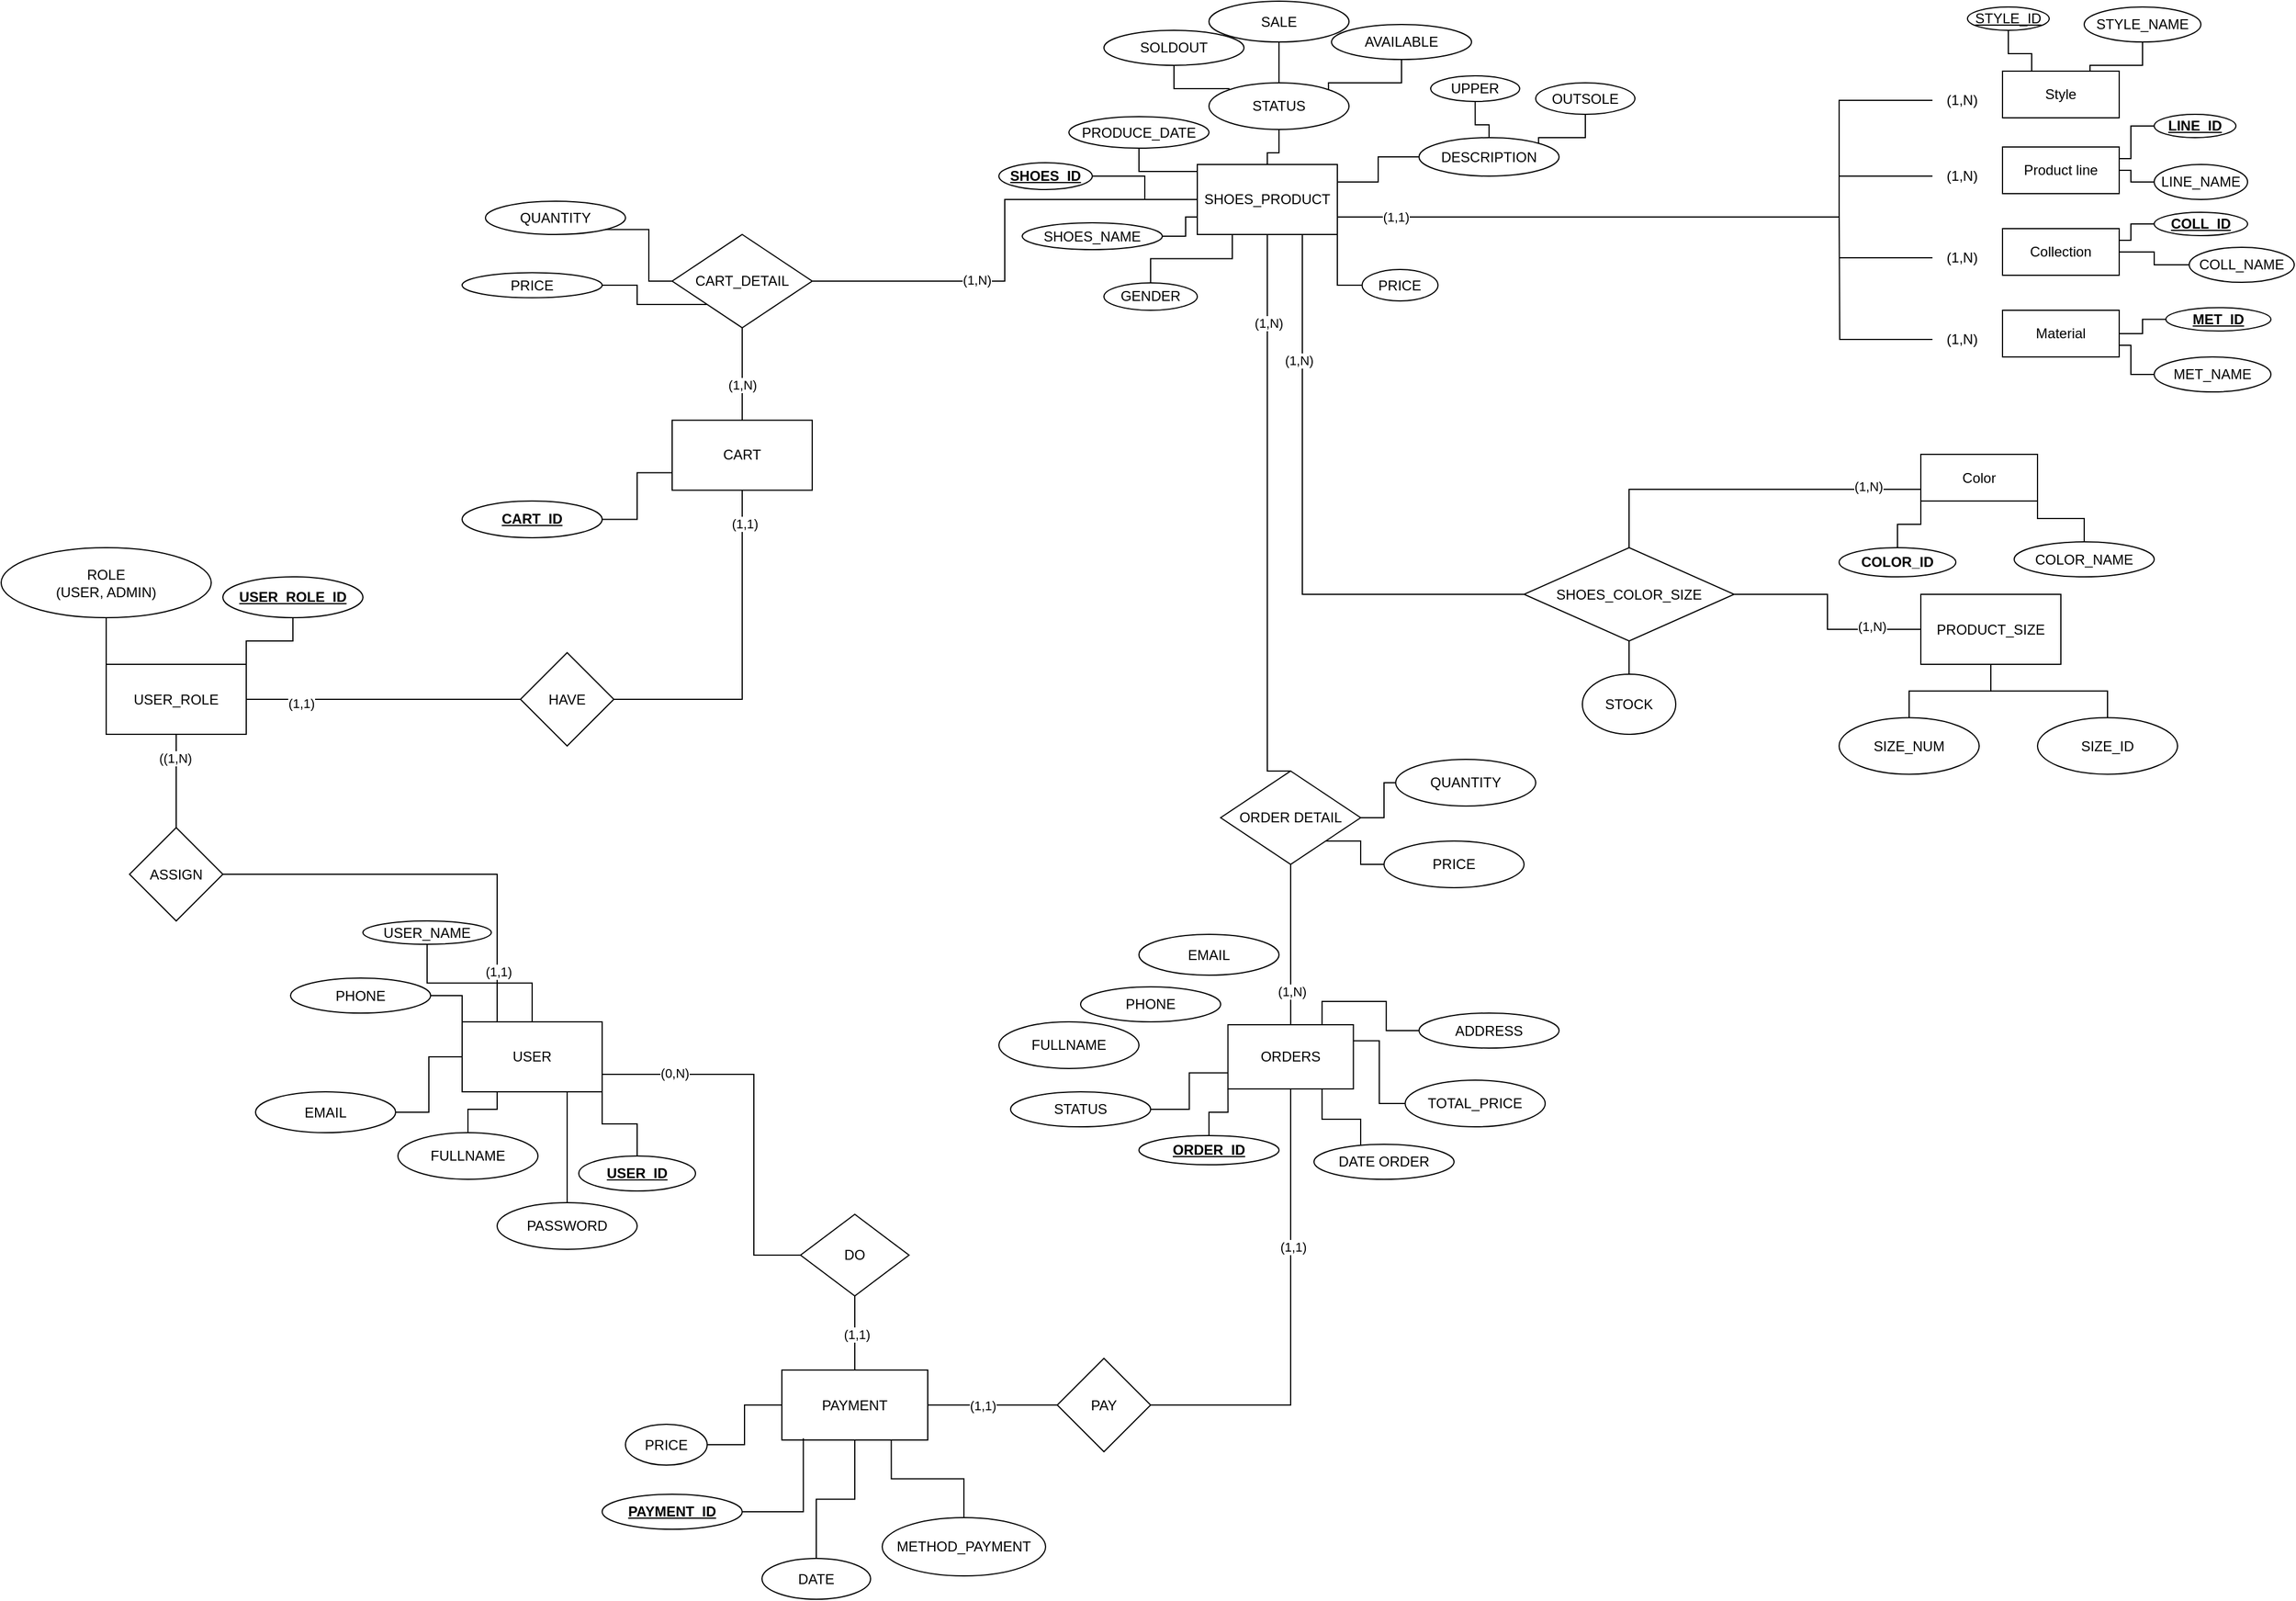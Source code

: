 <mxfile version="26.1.0">
  <diagram name="Page-1" id="mUoJXxd-xSzTkMzhNS6a">
    <mxGraphModel dx="4350" dy="5238" grid="1" gridSize="10" guides="1" tooltips="1" connect="1" arrows="1" fold="1" page="1" pageScale="1" pageWidth="3300" pageHeight="4681" math="0" shadow="0">
      <root>
        <mxCell id="0" />
        <mxCell id="1" parent="0" />
        <mxCell id="7phrwJVZTYu_8XCz1Uw8-10" value="ORDERS" style="whiteSpace=wrap;html=1;align=center;" parent="1" vertex="1">
          <mxGeometry x="976.25" y="197.5" width="107.5" height="55" as="geometry" />
        </mxCell>
        <mxCell id="lOhAbmEjRzqYqcPnyclR-30" value="USER" style="rounded=0;whiteSpace=wrap;html=1;" parent="1" vertex="1">
          <mxGeometry x="320" y="195" width="120" height="60" as="geometry" />
        </mxCell>
        <mxCell id="p90waIEFNsOgoAcw3BDw-61" style="edgeStyle=orthogonalEdgeStyle;rounded=0;orthogonalLoop=1;jettySize=auto;html=1;entryX=1;entryY=1;entryDx=0;entryDy=0;endArrow=none;startFill=0;" parent="1" source="lOhAbmEjRzqYqcPnyclR-32" target="lOhAbmEjRzqYqcPnyclR-30" edge="1">
          <mxGeometry relative="1" as="geometry" />
        </mxCell>
        <mxCell id="lOhAbmEjRzqYqcPnyclR-32" value="&lt;u&gt;&lt;b&gt;USER_ID&lt;/b&gt;&lt;/u&gt;" style="ellipse;whiteSpace=wrap;html=1;" parent="1" vertex="1">
          <mxGeometry x="420" y="310" width="100" height="30" as="geometry" />
        </mxCell>
        <mxCell id="lOhAbmEjRzqYqcPnyclR-33" style="edgeStyle=orthogonalEdgeStyle;rounded=0;orthogonalLoop=1;jettySize=auto;html=1;endArrow=none;endFill=0;" parent="1" source="lOhAbmEjRzqYqcPnyclR-34" target="lOhAbmEjRzqYqcPnyclR-30" edge="1">
          <mxGeometry relative="1" as="geometry" />
        </mxCell>
        <mxCell id="lOhAbmEjRzqYqcPnyclR-34" value="USER_NAME" style="ellipse;whiteSpace=wrap;html=1;" parent="1" vertex="1">
          <mxGeometry x="235" y="108.5" width="110" height="20" as="geometry" />
        </mxCell>
        <mxCell id="lOhAbmEjRzqYqcPnyclR-41" style="edgeStyle=orthogonalEdgeStyle;rounded=0;orthogonalLoop=1;jettySize=auto;html=1;entryX=0;entryY=0;entryDx=0;entryDy=0;endArrow=none;endFill=0;" parent="1" source="lOhAbmEjRzqYqcPnyclR-42" target="lOhAbmEjRzqYqcPnyclR-30" edge="1">
          <mxGeometry relative="1" as="geometry" />
        </mxCell>
        <mxCell id="lOhAbmEjRzqYqcPnyclR-42" value="PHONE" style="ellipse;whiteSpace=wrap;html=1;" parent="1" vertex="1">
          <mxGeometry x="173" y="157.5" width="120" height="30" as="geometry" />
        </mxCell>
        <mxCell id="lOhAbmEjRzqYqcPnyclR-43" style="edgeStyle=orthogonalEdgeStyle;rounded=0;orthogonalLoop=1;jettySize=auto;html=1;entryX=0;entryY=0.5;entryDx=0;entryDy=0;endArrow=none;endFill=0;" parent="1" source="lOhAbmEjRzqYqcPnyclR-44" target="lOhAbmEjRzqYqcPnyclR-30" edge="1">
          <mxGeometry relative="1" as="geometry" />
        </mxCell>
        <mxCell id="lOhAbmEjRzqYqcPnyclR-44" value="EMAIL" style="ellipse;whiteSpace=wrap;html=1;" parent="1" vertex="1">
          <mxGeometry x="143" y="255" width="120" height="35" as="geometry" />
        </mxCell>
        <mxCell id="p90waIEFNsOgoAcw3BDw-84" style="edgeStyle=orthogonalEdgeStyle;rounded=0;orthogonalLoop=1;jettySize=auto;html=1;entryX=0;entryY=0.5;entryDx=0;entryDy=0;endArrow=none;startFill=0;" parent="1" source="lOhAbmEjRzqYqcPnyclR-47" target="p90waIEFNsOgoAcw3BDw-82" edge="1">
          <mxGeometry relative="1" as="geometry" />
        </mxCell>
        <mxCell id="p90waIEFNsOgoAcw3BDw-85" value="(1,1)" style="edgeLabel;html=1;align=center;verticalAlign=middle;resizable=0;points=[];" parent="p90waIEFNsOgoAcw3BDw-84" vertex="1" connectable="0">
          <mxGeometry x="-0.6" y="-3" relative="1" as="geometry">
            <mxPoint as="offset" />
          </mxGeometry>
        </mxCell>
        <mxCell id="lOhAbmEjRzqYqcPnyclR-47" value="USER_ROLE" style="rounded=0;whiteSpace=wrap;html=1;" parent="1" vertex="1">
          <mxGeometry x="15" y="-111.5" width="120" height="60" as="geometry" />
        </mxCell>
        <mxCell id="lOhAbmEjRzqYqcPnyclR-48" style="edgeStyle=orthogonalEdgeStyle;rounded=0;orthogonalLoop=1;jettySize=auto;html=1;entryX=1;entryY=0;entryDx=0;entryDy=0;endArrow=none;endFill=0;" parent="1" source="lOhAbmEjRzqYqcPnyclR-49" target="lOhAbmEjRzqYqcPnyclR-47" edge="1">
          <mxGeometry relative="1" as="geometry" />
        </mxCell>
        <mxCell id="lOhAbmEjRzqYqcPnyclR-49" value="USER_ROLE_ID" style="ellipse;whiteSpace=wrap;html=1;fontStyle=5" parent="1" vertex="1">
          <mxGeometry x="115" y="-186.5" width="120" height="35" as="geometry" />
        </mxCell>
        <mxCell id="lOhAbmEjRzqYqcPnyclR-50" style="edgeStyle=orthogonalEdgeStyle;rounded=0;orthogonalLoop=1;jettySize=auto;html=1;entryX=0;entryY=0;entryDx=0;entryDy=0;endArrow=none;endFill=0;" parent="1" source="lOhAbmEjRzqYqcPnyclR-51" target="lOhAbmEjRzqYqcPnyclR-47" edge="1">
          <mxGeometry relative="1" as="geometry" />
        </mxCell>
        <mxCell id="lOhAbmEjRzqYqcPnyclR-51" value="ROLE&lt;div&gt;(USER, ADMIN)&lt;/div&gt;" style="ellipse;whiteSpace=wrap;html=1;" parent="1" vertex="1">
          <mxGeometry x="-75" y="-211.5" width="180" height="60" as="geometry" />
        </mxCell>
        <mxCell id="lOhAbmEjRzqYqcPnyclR-52" style="edgeStyle=orthogonalEdgeStyle;rounded=0;orthogonalLoop=1;jettySize=auto;html=1;endArrow=none;endFill=0;" parent="1" source="lOhAbmEjRzqYqcPnyclR-56" target="lOhAbmEjRzqYqcPnyclR-47" edge="1">
          <mxGeometry relative="1" as="geometry" />
        </mxCell>
        <mxCell id="lOhAbmEjRzqYqcPnyclR-53" value="((1,N)" style="edgeLabel;html=1;align=center;verticalAlign=middle;resizable=0;points=[];" parent="lOhAbmEjRzqYqcPnyclR-52" vertex="1" connectable="0">
          <mxGeometry x="0.506" y="1" relative="1" as="geometry">
            <mxPoint as="offset" />
          </mxGeometry>
        </mxCell>
        <mxCell id="lOhAbmEjRzqYqcPnyclR-54" style="edgeStyle=orthogonalEdgeStyle;rounded=0;orthogonalLoop=1;jettySize=auto;html=1;entryX=0.25;entryY=0;entryDx=0;entryDy=0;endArrow=none;endFill=0;" parent="1" source="lOhAbmEjRzqYqcPnyclR-56" target="lOhAbmEjRzqYqcPnyclR-30" edge="1">
          <mxGeometry relative="1" as="geometry">
            <Array as="points">
              <mxPoint x="350" y="69" />
            </Array>
          </mxGeometry>
        </mxCell>
        <mxCell id="lOhAbmEjRzqYqcPnyclR-55" value="(1,1)" style="edgeLabel;html=1;align=center;verticalAlign=middle;resizable=0;points=[];" parent="lOhAbmEjRzqYqcPnyclR-54" vertex="1" connectable="0">
          <mxGeometry x="0.76" y="1" relative="1" as="geometry">
            <mxPoint as="offset" />
          </mxGeometry>
        </mxCell>
        <mxCell id="lOhAbmEjRzqYqcPnyclR-56" value="ASSIGN" style="rhombus;whiteSpace=wrap;html=1;" parent="1" vertex="1">
          <mxGeometry x="35" y="28.5" width="80" height="80" as="geometry" />
        </mxCell>
        <mxCell id="lOhAbmEjRzqYqcPnyclR-59" style="edgeStyle=orthogonalEdgeStyle;rounded=0;orthogonalLoop=1;jettySize=auto;html=1;entryX=0.25;entryY=1;entryDx=0;entryDy=0;endArrow=none;startFill=0;" parent="1" source="lOhAbmEjRzqYqcPnyclR-58" target="lOhAbmEjRzqYqcPnyclR-30" edge="1">
          <mxGeometry relative="1" as="geometry" />
        </mxCell>
        <mxCell id="lOhAbmEjRzqYqcPnyclR-58" value="FULLNAME" style="ellipse;whiteSpace=wrap;html=1;" parent="1" vertex="1">
          <mxGeometry x="265" y="290" width="120" height="40" as="geometry" />
        </mxCell>
        <mxCell id="lOhAbmEjRzqYqcPnyclR-61" style="edgeStyle=orthogonalEdgeStyle;rounded=0;orthogonalLoop=1;jettySize=auto;html=1;entryX=0.75;entryY=1;entryDx=0;entryDy=0;endArrow=none;startFill=0;" parent="1" source="lOhAbmEjRzqYqcPnyclR-60" target="lOhAbmEjRzqYqcPnyclR-30" edge="1">
          <mxGeometry relative="1" as="geometry" />
        </mxCell>
        <mxCell id="lOhAbmEjRzqYqcPnyclR-60" value="PASSWORD" style="ellipse;whiteSpace=wrap;html=1;" parent="1" vertex="1">
          <mxGeometry x="350" y="350" width="120" height="40" as="geometry" />
        </mxCell>
        <mxCell id="lOhAbmEjRzqYqcPnyclR-65" style="edgeStyle=orthogonalEdgeStyle;rounded=0;orthogonalLoop=1;jettySize=auto;html=1;entryX=0;entryY=1;entryDx=0;entryDy=0;endArrow=none;startFill=0;" parent="1" source="lOhAbmEjRzqYqcPnyclR-62" target="7phrwJVZTYu_8XCz1Uw8-10" edge="1">
          <mxGeometry relative="1" as="geometry" />
        </mxCell>
        <mxCell id="lOhAbmEjRzqYqcPnyclR-62" value="&lt;b&gt;&lt;u&gt;ORDER_ID&lt;/u&gt;&lt;/b&gt;" style="ellipse;whiteSpace=wrap;html=1;" parent="1" vertex="1">
          <mxGeometry x="900" y="292.5" width="120" height="25" as="geometry" />
        </mxCell>
        <mxCell id="lOhAbmEjRzqYqcPnyclR-66" style="edgeStyle=orthogonalEdgeStyle;rounded=0;orthogonalLoop=1;jettySize=auto;html=1;entryX=0.75;entryY=1;entryDx=0;entryDy=0;endArrow=none;startFill=0;" parent="1" source="lOhAbmEjRzqYqcPnyclR-63" target="7phrwJVZTYu_8XCz1Uw8-10" edge="1">
          <mxGeometry relative="1" as="geometry">
            <Array as="points">
              <mxPoint x="1090" y="278.5" />
              <mxPoint x="1057" y="278.5" />
            </Array>
          </mxGeometry>
        </mxCell>
        <mxCell id="lOhAbmEjRzqYqcPnyclR-63" value="DATE ORDER" style="ellipse;whiteSpace=wrap;html=1;" parent="1" vertex="1">
          <mxGeometry x="1050" y="300" width="120" height="30" as="geometry" />
        </mxCell>
        <mxCell id="lOhAbmEjRzqYqcPnyclR-69" style="edgeStyle=orthogonalEdgeStyle;rounded=0;orthogonalLoop=1;jettySize=auto;html=1;entryX=1;entryY=0.25;entryDx=0;entryDy=0;endArrow=none;startFill=0;" parent="1" source="lOhAbmEjRzqYqcPnyclR-68" target="7phrwJVZTYu_8XCz1Uw8-10" edge="1">
          <mxGeometry relative="1" as="geometry" />
        </mxCell>
        <mxCell id="lOhAbmEjRzqYqcPnyclR-68" value="TOTAL_PRICE" style="ellipse;whiteSpace=wrap;html=1;" parent="1" vertex="1">
          <mxGeometry x="1128.13" y="245" width="120" height="40" as="geometry" />
        </mxCell>
        <mxCell id="lOhAbmEjRzqYqcPnyclR-71" style="edgeStyle=orthogonalEdgeStyle;rounded=0;orthogonalLoop=1;jettySize=auto;html=1;entryX=0.75;entryY=0;entryDx=0;entryDy=0;endArrow=none;startFill=0;" parent="1" source="lOhAbmEjRzqYqcPnyclR-70" target="7phrwJVZTYu_8XCz1Uw8-10" edge="1">
          <mxGeometry relative="1" as="geometry" />
        </mxCell>
        <mxCell id="lOhAbmEjRzqYqcPnyclR-70" value="ADDRESS" style="ellipse;whiteSpace=wrap;html=1;" parent="1" vertex="1">
          <mxGeometry x="1140" y="187.5" width="120" height="30" as="geometry" />
        </mxCell>
        <mxCell id="lOhAbmEjRzqYqcPnyclR-100" style="edgeStyle=orthogonalEdgeStyle;rounded=0;orthogonalLoop=1;jettySize=auto;html=1;entryX=0.5;entryY=0;entryDx=0;entryDy=0;endArrow=none;startFill=0;" parent="1" source="lOhAbmEjRzqYqcPnyclR-72" target="lOhAbmEjRzqYqcPnyclR-97" edge="1">
          <mxGeometry relative="1" as="geometry">
            <Array as="points">
              <mxPoint x="1010" y="-20" />
            </Array>
          </mxGeometry>
        </mxCell>
        <mxCell id="lOhAbmEjRzqYqcPnyclR-106" value="(1,N)" style="edgeLabel;html=1;align=center;verticalAlign=middle;resizable=0;points=[];" parent="lOhAbmEjRzqYqcPnyclR-100" vertex="1" connectable="0">
          <mxGeometry x="-0.683" y="1" relative="1" as="geometry">
            <mxPoint as="offset" />
          </mxGeometry>
        </mxCell>
        <mxCell id="lOhAbmEjRzqYqcPnyclR-72" value="SHOES_PRODUCT" style="rounded=0;whiteSpace=wrap;html=1;" parent="1" vertex="1">
          <mxGeometry x="950" y="-540" width="120" height="60" as="geometry" />
        </mxCell>
        <mxCell id="lOhAbmEjRzqYqcPnyclR-89" style="edgeStyle=orthogonalEdgeStyle;rounded=0;orthogonalLoop=1;jettySize=auto;html=1;entryX=0;entryY=0.5;entryDx=0;entryDy=0;endArrow=none;startFill=0;" parent="1" source="lOhAbmEjRzqYqcPnyclR-73" target="lOhAbmEjRzqYqcPnyclR-72" edge="1">
          <mxGeometry relative="1" as="geometry" />
        </mxCell>
        <mxCell id="lOhAbmEjRzqYqcPnyclR-73" value="&lt;b&gt;&lt;u&gt;SHOES_ID&lt;/u&gt;&lt;/b&gt;" style="ellipse;whiteSpace=wrap;html=1;" parent="1" vertex="1">
          <mxGeometry x="780" y="-541.5" width="80" height="23" as="geometry" />
        </mxCell>
        <mxCell id="lOhAbmEjRzqYqcPnyclR-88" style="edgeStyle=orthogonalEdgeStyle;rounded=0;orthogonalLoop=1;jettySize=auto;html=1;entryX=0;entryY=0.75;entryDx=0;entryDy=0;endArrow=none;startFill=0;" parent="1" source="lOhAbmEjRzqYqcPnyclR-74" target="lOhAbmEjRzqYqcPnyclR-72" edge="1">
          <mxGeometry relative="1" as="geometry" />
        </mxCell>
        <mxCell id="lOhAbmEjRzqYqcPnyclR-74" value="SHOES_NAME" style="ellipse;whiteSpace=wrap;html=1;" parent="1" vertex="1">
          <mxGeometry x="800" y="-490" width="120" height="23" as="geometry" />
        </mxCell>
        <mxCell id="lOhAbmEjRzqYqcPnyclR-93" style="edgeStyle=orthogonalEdgeStyle;rounded=0;orthogonalLoop=1;jettySize=auto;html=1;entryX=1;entryY=0.25;entryDx=0;entryDy=0;endArrow=none;startFill=0;" parent="1" source="lOhAbmEjRzqYqcPnyclR-75" target="lOhAbmEjRzqYqcPnyclR-72" edge="1">
          <mxGeometry relative="1" as="geometry" />
        </mxCell>
        <mxCell id="lOhAbmEjRzqYqcPnyclR-75" value="DESCRIPTION" style="ellipse;whiteSpace=wrap;html=1;" parent="1" vertex="1">
          <mxGeometry x="1140" y="-563" width="120" height="33" as="geometry" />
        </mxCell>
        <mxCell id="lOhAbmEjRzqYqcPnyclR-91" style="edgeStyle=orthogonalEdgeStyle;rounded=0;orthogonalLoop=1;jettySize=auto;html=1;entryX=0;entryY=0;entryDx=0;entryDy=0;endArrow=none;startFill=0;" parent="1" source="lOhAbmEjRzqYqcPnyclR-76" target="lOhAbmEjRzqYqcPnyclR-72" edge="1">
          <mxGeometry relative="1" as="geometry" />
        </mxCell>
        <mxCell id="lOhAbmEjRzqYqcPnyclR-76" value="PRODUCE_DATE" style="ellipse;whiteSpace=wrap;html=1;" parent="1" vertex="1">
          <mxGeometry x="840" y="-581" width="120" height="27" as="geometry" />
        </mxCell>
        <mxCell id="p90waIEFNsOgoAcw3BDw-28" style="edgeStyle=orthogonalEdgeStyle;rounded=0;orthogonalLoop=1;jettySize=auto;html=1;entryX=1;entryY=1;entryDx=0;entryDy=0;endArrow=none;startFill=0;" parent="1" source="lOhAbmEjRzqYqcPnyclR-78" target="lOhAbmEjRzqYqcPnyclR-72" edge="1">
          <mxGeometry relative="1" as="geometry" />
        </mxCell>
        <mxCell id="lOhAbmEjRzqYqcPnyclR-78" value="PRICE" style="ellipse;whiteSpace=wrap;html=1;" parent="1" vertex="1">
          <mxGeometry x="1091.25" y="-450" width="65" height="27" as="geometry" />
        </mxCell>
        <mxCell id="lOhAbmEjRzqYqcPnyclR-86" value="" style="edgeStyle=orthogonalEdgeStyle;rounded=0;orthogonalLoop=1;jettySize=auto;html=1;endArrow=none;startFill=0;" parent="1" source="lOhAbmEjRzqYqcPnyclR-81" target="lOhAbmEjRzqYqcPnyclR-72" edge="1">
          <mxGeometry relative="1" as="geometry" />
        </mxCell>
        <mxCell id="lOhAbmEjRzqYqcPnyclR-81" value="STATUS" style="ellipse;whiteSpace=wrap;html=1;" parent="1" vertex="1">
          <mxGeometry x="960" y="-610" width="120" height="40" as="geometry" />
        </mxCell>
        <mxCell id="lOhAbmEjRzqYqcPnyclR-84" style="edgeStyle=orthogonalEdgeStyle;rounded=0;orthogonalLoop=1;jettySize=auto;html=1;entryX=0;entryY=0;entryDx=0;entryDy=0;endArrow=none;startFill=0;" parent="1" source="lOhAbmEjRzqYqcPnyclR-82" target="lOhAbmEjRzqYqcPnyclR-81" edge="1">
          <mxGeometry relative="1" as="geometry" />
        </mxCell>
        <mxCell id="lOhAbmEjRzqYqcPnyclR-82" value="SOLDOUT" style="ellipse;whiteSpace=wrap;html=1;" parent="1" vertex="1">
          <mxGeometry x="870" y="-655" width="120" height="30" as="geometry" />
        </mxCell>
        <mxCell id="lOhAbmEjRzqYqcPnyclR-85" style="edgeStyle=orthogonalEdgeStyle;rounded=0;orthogonalLoop=1;jettySize=auto;html=1;entryX=1;entryY=0;entryDx=0;entryDy=0;endArrow=none;startFill=0;" parent="1" source="lOhAbmEjRzqYqcPnyclR-83" target="lOhAbmEjRzqYqcPnyclR-81" edge="1">
          <mxGeometry relative="1" as="geometry" />
        </mxCell>
        <mxCell id="lOhAbmEjRzqYqcPnyclR-83" value="AVAILABLE" style="ellipse;whiteSpace=wrap;html=1;" parent="1" vertex="1">
          <mxGeometry x="1065" y="-660" width="120" height="30" as="geometry" />
        </mxCell>
        <mxCell id="lOhAbmEjRzqYqcPnyclR-99" style="edgeStyle=orthogonalEdgeStyle;rounded=0;orthogonalLoop=1;jettySize=auto;html=1;entryX=0;entryY=0.5;entryDx=0;entryDy=0;endArrow=none;startFill=0;" parent="1" source="lOhAbmEjRzqYqcPnyclR-97" target="lOhAbmEjRzqYqcPnyclR-98" edge="1">
          <mxGeometry relative="1" as="geometry" />
        </mxCell>
        <mxCell id="lOhAbmEjRzqYqcPnyclR-101" style="edgeStyle=orthogonalEdgeStyle;rounded=0;orthogonalLoop=1;jettySize=auto;html=1;endArrow=none;startFill=0;" parent="1" source="lOhAbmEjRzqYqcPnyclR-97" target="7phrwJVZTYu_8XCz1Uw8-10" edge="1">
          <mxGeometry relative="1" as="geometry" />
        </mxCell>
        <mxCell id="lOhAbmEjRzqYqcPnyclR-107" value="(1,N)" style="edgeLabel;html=1;align=center;verticalAlign=middle;resizable=0;points=[];" parent="lOhAbmEjRzqYqcPnyclR-101" vertex="1" connectable="0">
          <mxGeometry x="0.575" y="1" relative="1" as="geometry">
            <mxPoint as="offset" />
          </mxGeometry>
        </mxCell>
        <mxCell id="lOhAbmEjRzqYqcPnyclR-97" value="ORDER DETAIL" style="rhombus;whiteSpace=wrap;html=1;" parent="1" vertex="1">
          <mxGeometry x="970" y="-20" width="120" height="80" as="geometry" />
        </mxCell>
        <mxCell id="lOhAbmEjRzqYqcPnyclR-98" value="QUANTITY" style="ellipse;whiteSpace=wrap;html=1;" parent="1" vertex="1">
          <mxGeometry x="1120" y="-30" width="120" height="40" as="geometry" />
        </mxCell>
        <mxCell id="p90waIEFNsOgoAcw3BDw-57" value="" style="edgeStyle=orthogonalEdgeStyle;rounded=0;orthogonalLoop=1;jettySize=auto;html=1;endArrow=none;startFill=0;" parent="1" source="lOhAbmEjRzqYqcPnyclR-102" target="lOhAbmEjRzqYqcPnyclR-75" edge="1">
          <mxGeometry relative="1" as="geometry" />
        </mxCell>
        <mxCell id="lOhAbmEjRzqYqcPnyclR-102" value="UPPER" style="ellipse;whiteSpace=wrap;html=1;" parent="1" vertex="1">
          <mxGeometry x="1150" y="-616" width="76.25" height="22" as="geometry" />
        </mxCell>
        <mxCell id="p90waIEFNsOgoAcw3BDw-58" style="edgeStyle=orthogonalEdgeStyle;rounded=0;orthogonalLoop=1;jettySize=auto;html=1;entryX=1;entryY=0;entryDx=0;entryDy=0;endArrow=none;startFill=0;" parent="1" source="lOhAbmEjRzqYqcPnyclR-103" target="lOhAbmEjRzqYqcPnyclR-75" edge="1">
          <mxGeometry relative="1" as="geometry" />
        </mxCell>
        <mxCell id="lOhAbmEjRzqYqcPnyclR-103" value="OUTSOLE" style="ellipse;whiteSpace=wrap;html=1;" parent="1" vertex="1">
          <mxGeometry x="1240" y="-610" width="85" height="27" as="geometry" />
        </mxCell>
        <mxCell id="p90waIEFNsOgoAcw3BDw-67" style="edgeStyle=orthogonalEdgeStyle;rounded=0;orthogonalLoop=1;jettySize=auto;html=1;entryX=1;entryY=0.5;entryDx=0;entryDy=0;endArrow=none;startFill=0;" parent="1" source="lOhAbmEjRzqYqcPnyclR-111" target="p90waIEFNsOgoAcw3BDw-39" edge="1">
          <mxGeometry relative="1" as="geometry" />
        </mxCell>
        <mxCell id="p90waIEFNsOgoAcw3BDw-71" value="" style="edgeStyle=orthogonalEdgeStyle;rounded=0;orthogonalLoop=1;jettySize=auto;html=1;endArrow=none;startFill=0;" parent="1" source="lOhAbmEjRzqYqcPnyclR-111" target="lOhAbmEjRzqYqcPnyclR-123" edge="1">
          <mxGeometry relative="1" as="geometry" />
        </mxCell>
        <mxCell id="p90waIEFNsOgoAcw3BDw-72" value="(1,1)" style="edgeLabel;html=1;align=center;verticalAlign=middle;resizable=0;points=[];" parent="p90waIEFNsOgoAcw3BDw-71" vertex="1" connectable="0">
          <mxGeometry x="-0.149" y="-3" relative="1" as="geometry">
            <mxPoint y="-3" as="offset" />
          </mxGeometry>
        </mxCell>
        <mxCell id="lOhAbmEjRzqYqcPnyclR-111" value="PAYMENT" style="rounded=0;whiteSpace=wrap;html=1;" parent="1" vertex="1">
          <mxGeometry x="594" y="493.5" width="125" height="60" as="geometry" />
        </mxCell>
        <mxCell id="lOhAbmEjRzqYqcPnyclR-113" value="&lt;u&gt;&lt;b&gt;PAYMENT_ID&lt;/b&gt;&lt;/u&gt;" style="ellipse;whiteSpace=wrap;html=1;" parent="1" vertex="1">
          <mxGeometry x="440" y="600" width="120" height="30" as="geometry" />
        </mxCell>
        <mxCell id="p90waIEFNsOgoAcw3BDw-69" style="edgeStyle=orthogonalEdgeStyle;rounded=0;orthogonalLoop=1;jettySize=auto;html=1;entryX=0.5;entryY=1;entryDx=0;entryDy=0;endArrow=none;startFill=0;" parent="1" source="lOhAbmEjRzqYqcPnyclR-115" target="lOhAbmEjRzqYqcPnyclR-111" edge="1">
          <mxGeometry relative="1" as="geometry" />
        </mxCell>
        <mxCell id="lOhAbmEjRzqYqcPnyclR-115" value="DATE" style="ellipse;whiteSpace=wrap;html=1;" parent="1" vertex="1">
          <mxGeometry x="577" y="655" width="93" height="35" as="geometry" />
        </mxCell>
        <mxCell id="p90waIEFNsOgoAcw3BDw-70" style="edgeStyle=orthogonalEdgeStyle;rounded=0;orthogonalLoop=1;jettySize=auto;html=1;entryX=0.75;entryY=1;entryDx=0;entryDy=0;endArrow=none;startFill=0;" parent="1" source="lOhAbmEjRzqYqcPnyclR-117" target="lOhAbmEjRzqYqcPnyclR-111" edge="1">
          <mxGeometry relative="1" as="geometry" />
        </mxCell>
        <mxCell id="lOhAbmEjRzqYqcPnyclR-117" value="METHOD_PAYMENT" style="ellipse;whiteSpace=wrap;html=1;" parent="1" vertex="1">
          <mxGeometry x="680" y="620" width="140" height="50" as="geometry" />
        </mxCell>
        <mxCell id="p90waIEFNsOgoAcw3BDw-63" style="edgeStyle=orthogonalEdgeStyle;rounded=0;orthogonalLoop=1;jettySize=auto;html=1;entryX=1;entryY=0.75;entryDx=0;entryDy=0;endArrow=none;startFill=0;" parent="1" source="lOhAbmEjRzqYqcPnyclR-120" target="lOhAbmEjRzqYqcPnyclR-30" edge="1">
          <mxGeometry relative="1" as="geometry">
            <Array as="points">
              <mxPoint x="570" y="395" />
              <mxPoint x="570" y="240" />
            </Array>
          </mxGeometry>
        </mxCell>
        <mxCell id="p90waIEFNsOgoAcw3BDw-64" value="(0,N)" style="edgeLabel;html=1;align=center;verticalAlign=middle;resizable=0;points=[];" parent="p90waIEFNsOgoAcw3BDw-63" vertex="1" connectable="0">
          <mxGeometry x="0.623" y="-1" relative="1" as="geometry">
            <mxPoint as="offset" />
          </mxGeometry>
        </mxCell>
        <mxCell id="p90waIEFNsOgoAcw3BDw-65" value="" style="edgeStyle=orthogonalEdgeStyle;rounded=0;orthogonalLoop=1;jettySize=auto;html=1;endArrow=none;startFill=0;" parent="1" source="lOhAbmEjRzqYqcPnyclR-120" target="lOhAbmEjRzqYqcPnyclR-111" edge="1">
          <mxGeometry relative="1" as="geometry" />
        </mxCell>
        <mxCell id="p90waIEFNsOgoAcw3BDw-66" value="(1,1)" style="edgeLabel;html=1;align=center;verticalAlign=middle;resizable=0;points=[];" parent="p90waIEFNsOgoAcw3BDw-65" vertex="1" connectable="0">
          <mxGeometry x="0.039" y="1" relative="1" as="geometry">
            <mxPoint as="offset" />
          </mxGeometry>
        </mxCell>
        <mxCell id="lOhAbmEjRzqYqcPnyclR-120" value="DO" style="rhombus;whiteSpace=wrap;html=1;" parent="1" vertex="1">
          <mxGeometry x="610" y="360" width="93" height="70" as="geometry" />
        </mxCell>
        <mxCell id="p90waIEFNsOgoAcw3BDw-73" style="edgeStyle=orthogonalEdgeStyle;rounded=0;orthogonalLoop=1;jettySize=auto;html=1;entryX=0.5;entryY=1;entryDx=0;entryDy=0;endArrow=none;startFill=0;" parent="1" source="lOhAbmEjRzqYqcPnyclR-123" target="7phrwJVZTYu_8XCz1Uw8-10" edge="1">
          <mxGeometry relative="1" as="geometry" />
        </mxCell>
        <mxCell id="p90waIEFNsOgoAcw3BDw-74" value="(1,1)" style="edgeLabel;html=1;align=center;verticalAlign=middle;resizable=0;points=[];" parent="p90waIEFNsOgoAcw3BDw-73" vertex="1" connectable="0">
          <mxGeometry x="0.307" y="-2" relative="1" as="geometry">
            <mxPoint as="offset" />
          </mxGeometry>
        </mxCell>
        <mxCell id="lOhAbmEjRzqYqcPnyclR-123" value="PAY" style="rhombus;whiteSpace=wrap;html=1;" parent="1" vertex="1">
          <mxGeometry x="830" y="483.5" width="80" height="80" as="geometry" />
        </mxCell>
        <mxCell id="p90waIEFNsOgoAcw3BDw-2" style="edgeStyle=orthogonalEdgeStyle;rounded=0;orthogonalLoop=1;jettySize=auto;html=1;entryX=0.25;entryY=1;entryDx=0;entryDy=0;endArrow=none;startFill=0;" parent="1" source="p90waIEFNsOgoAcw3BDw-1" target="lOhAbmEjRzqYqcPnyclR-72" edge="1">
          <mxGeometry relative="1" as="geometry" />
        </mxCell>
        <mxCell id="p90waIEFNsOgoAcw3BDw-1" value="GENDER" style="ellipse;whiteSpace=wrap;html=1;" parent="1" vertex="1">
          <mxGeometry x="870" y="-438.5" width="80" height="23.5" as="geometry" />
        </mxCell>
        <mxCell id="p90waIEFNsOgoAcw3BDw-3" value="Product line" style="whiteSpace=wrap;html=1;align=center;" parent="1" vertex="1">
          <mxGeometry x="1640" y="-555" width="100" height="40" as="geometry" />
        </mxCell>
        <mxCell id="p90waIEFNsOgoAcw3BDw-4" value="Collection" style="whiteSpace=wrap;html=1;align=center;" parent="1" vertex="1">
          <mxGeometry x="1640" y="-485" width="100" height="40" as="geometry" />
        </mxCell>
        <mxCell id="p90waIEFNsOgoAcw3BDw-5" value="Style" style="whiteSpace=wrap;html=1;align=center;" parent="1" vertex="1">
          <mxGeometry x="1640" y="-620" width="100" height="40" as="geometry" />
        </mxCell>
        <mxCell id="p90waIEFNsOgoAcw3BDw-6" value="Material" style="whiteSpace=wrap;html=1;align=center;" parent="1" vertex="1">
          <mxGeometry x="1640" y="-415" width="100" height="40" as="geometry" />
        </mxCell>
        <mxCell id="p90waIEFNsOgoAcw3BDw-7" value="Color" style="whiteSpace=wrap;html=1;align=center;" parent="1" vertex="1">
          <mxGeometry x="1570" y="-291.5" width="100" height="40" as="geometry" />
        </mxCell>
        <mxCell id="p90waIEFNsOgoAcw3BDw-42" style="edgeStyle=orthogonalEdgeStyle;rounded=0;orthogonalLoop=1;jettySize=auto;html=1;entryX=0.25;entryY=0;entryDx=0;entryDy=0;endArrow=none;startFill=0;" parent="1" source="p90waIEFNsOgoAcw3BDw-8" target="p90waIEFNsOgoAcw3BDw-5" edge="1">
          <mxGeometry relative="1" as="geometry" />
        </mxCell>
        <mxCell id="p90waIEFNsOgoAcw3BDw-8" value="STYLE_ID" style="ellipse;whiteSpace=wrap;html=1;align=center;fontStyle=4;" parent="1" vertex="1">
          <mxGeometry x="1610" y="-675" width="70" height="20" as="geometry" />
        </mxCell>
        <mxCell id="p90waIEFNsOgoAcw3BDw-43" style="edgeStyle=orthogonalEdgeStyle;rounded=0;orthogonalLoop=1;jettySize=auto;html=1;entryX=0.75;entryY=0;entryDx=0;entryDy=0;endArrow=none;startFill=0;" parent="1" source="p90waIEFNsOgoAcw3BDw-9" target="p90waIEFNsOgoAcw3BDw-5" edge="1">
          <mxGeometry relative="1" as="geometry" />
        </mxCell>
        <mxCell id="p90waIEFNsOgoAcw3BDw-9" value="STYLE_NAME" style="ellipse;whiteSpace=wrap;html=1;align=center;" parent="1" vertex="1">
          <mxGeometry x="1710" y="-675" width="100" height="30" as="geometry" />
        </mxCell>
        <mxCell id="p90waIEFNsOgoAcw3BDw-45" style="edgeStyle=orthogonalEdgeStyle;rounded=0;orthogonalLoop=1;jettySize=auto;html=1;entryX=1;entryY=0.25;entryDx=0;entryDy=0;endArrow=none;startFill=0;" parent="1" source="p90waIEFNsOgoAcw3BDw-10" target="p90waIEFNsOgoAcw3BDw-3" edge="1">
          <mxGeometry relative="1" as="geometry" />
        </mxCell>
        <mxCell id="p90waIEFNsOgoAcw3BDw-10" value="LINE_ID" style="ellipse;whiteSpace=wrap;html=1;align=center;fontStyle=5;" parent="1" vertex="1">
          <mxGeometry x="1770" y="-583" width="70" height="20" as="geometry" />
        </mxCell>
        <mxCell id="p90waIEFNsOgoAcw3BDw-44" value="" style="edgeStyle=orthogonalEdgeStyle;rounded=0;orthogonalLoop=1;jettySize=auto;html=1;endArrow=none;startFill=0;" parent="1" source="p90waIEFNsOgoAcw3BDw-11" target="p90waIEFNsOgoAcw3BDw-3" edge="1">
          <mxGeometry relative="1" as="geometry" />
        </mxCell>
        <mxCell id="p90waIEFNsOgoAcw3BDw-11" value="LINE_NAME" style="ellipse;whiteSpace=wrap;html=1;align=center;" parent="1" vertex="1">
          <mxGeometry x="1770" y="-540" width="80" height="30" as="geometry" />
        </mxCell>
        <mxCell id="p90waIEFNsOgoAcw3BDw-47" style="edgeStyle=orthogonalEdgeStyle;rounded=0;orthogonalLoop=1;jettySize=auto;html=1;entryX=1;entryY=0.25;entryDx=0;entryDy=0;endArrow=none;startFill=0;" parent="1" source="p90waIEFNsOgoAcw3BDw-12" target="p90waIEFNsOgoAcw3BDw-4" edge="1">
          <mxGeometry relative="1" as="geometry" />
        </mxCell>
        <mxCell id="p90waIEFNsOgoAcw3BDw-12" value="COLL_ID" style="ellipse;whiteSpace=wrap;html=1;align=center;fontStyle=5;" parent="1" vertex="1">
          <mxGeometry x="1770" y="-499" width="80" height="20" as="geometry" />
        </mxCell>
        <mxCell id="p90waIEFNsOgoAcw3BDw-48" style="edgeStyle=orthogonalEdgeStyle;rounded=0;orthogonalLoop=1;jettySize=auto;html=1;entryX=1;entryY=0.5;entryDx=0;entryDy=0;endArrow=none;startFill=0;" parent="1" source="p90waIEFNsOgoAcw3BDw-13" target="p90waIEFNsOgoAcw3BDw-4" edge="1">
          <mxGeometry relative="1" as="geometry" />
        </mxCell>
        <mxCell id="p90waIEFNsOgoAcw3BDw-13" value="COLL_NAME" style="ellipse;whiteSpace=wrap;html=1;align=center;" parent="1" vertex="1">
          <mxGeometry x="1800" y="-469" width="90" height="30" as="geometry" />
        </mxCell>
        <mxCell id="p90waIEFNsOgoAcw3BDw-49" value="" style="edgeStyle=orthogonalEdgeStyle;rounded=0;orthogonalLoop=1;jettySize=auto;html=1;endArrow=none;startFill=0;" parent="1" source="p90waIEFNsOgoAcw3BDw-14" target="p90waIEFNsOgoAcw3BDw-6" edge="1">
          <mxGeometry relative="1" as="geometry" />
        </mxCell>
        <mxCell id="p90waIEFNsOgoAcw3BDw-14" value="MET_ID" style="ellipse;whiteSpace=wrap;html=1;align=center;fontStyle=5;" parent="1" vertex="1">
          <mxGeometry x="1780" y="-417.25" width="90" height="20" as="geometry" />
        </mxCell>
        <mxCell id="p90waIEFNsOgoAcw3BDw-50" style="edgeStyle=orthogonalEdgeStyle;rounded=0;orthogonalLoop=1;jettySize=auto;html=1;entryX=1;entryY=0.75;entryDx=0;entryDy=0;endArrow=none;startFill=0;" parent="1" source="p90waIEFNsOgoAcw3BDw-15" target="p90waIEFNsOgoAcw3BDw-6" edge="1">
          <mxGeometry relative="1" as="geometry" />
        </mxCell>
        <mxCell id="p90waIEFNsOgoAcw3BDw-15" value="MET_NAME" style="ellipse;whiteSpace=wrap;html=1;align=center;" parent="1" vertex="1">
          <mxGeometry x="1770" y="-375" width="100" height="30" as="geometry" />
        </mxCell>
        <mxCell id="p90waIEFNsOgoAcw3BDw-34" style="edgeStyle=orthogonalEdgeStyle;rounded=0;orthogonalLoop=1;jettySize=auto;html=1;entryX=0;entryY=1;entryDx=0;entryDy=0;endArrow=none;endFill=1;startFill=0;" parent="1" source="p90waIEFNsOgoAcw3BDw-16" target="p90waIEFNsOgoAcw3BDw-7" edge="1">
          <mxGeometry relative="1" as="geometry" />
        </mxCell>
        <mxCell id="p90waIEFNsOgoAcw3BDw-16" value="COLOR_ID" style="ellipse;whiteSpace=wrap;html=1;align=center;fontStyle=1;" parent="1" vertex="1">
          <mxGeometry x="1500" y="-211.5" width="100" height="25" as="geometry" />
        </mxCell>
        <mxCell id="p90waIEFNsOgoAcw3BDw-35" style="edgeStyle=orthogonalEdgeStyle;rounded=0;orthogonalLoop=1;jettySize=auto;html=1;entryX=1;entryY=1;entryDx=0;entryDy=0;endArrow=none;startFill=0;" parent="1" source="p90waIEFNsOgoAcw3BDw-17" target="p90waIEFNsOgoAcw3BDw-7" edge="1">
          <mxGeometry relative="1" as="geometry" />
        </mxCell>
        <mxCell id="p90waIEFNsOgoAcw3BDw-17" value="COLOR_NAME" style="ellipse;whiteSpace=wrap;html=1;align=center;" parent="1" vertex="1">
          <mxGeometry x="1650" y="-216.5" width="120" height="30" as="geometry" />
        </mxCell>
        <mxCell id="p90waIEFNsOgoAcw3BDw-59" style="edgeStyle=orthogonalEdgeStyle;rounded=0;orthogonalLoop=1;jettySize=auto;html=1;entryX=1;entryY=0.75;entryDx=0;entryDy=0;endArrow=none;startFill=0;" parent="1" source="p90waIEFNsOgoAcw3BDw-18" target="lOhAbmEjRzqYqcPnyclR-72" edge="1">
          <mxGeometry relative="1" as="geometry">
            <Array as="points">
              <mxPoint x="1500" y="-595" />
              <mxPoint x="1500" y="-495" />
            </Array>
          </mxGeometry>
        </mxCell>
        <mxCell id="p90waIEFNsOgoAcw3BDw-60" value="(1,1)" style="edgeLabel;html=1;align=center;verticalAlign=middle;resizable=0;points=[];" parent="p90waIEFNsOgoAcw3BDw-59" vertex="1" connectable="0">
          <mxGeometry x="0.838" relative="1" as="geometry">
            <mxPoint as="offset" />
          </mxGeometry>
        </mxCell>
        <mxCell id="p90waIEFNsOgoAcw3BDw-18" value="(1,N)" style="text;html=1;align=center;verticalAlign=middle;resizable=0;points=[];autosize=1;strokeColor=none;fillColor=none;" parent="1" vertex="1">
          <mxGeometry x="1580" y="-610" width="50" height="30" as="geometry" />
        </mxCell>
        <mxCell id="p90waIEFNsOgoAcw3BDw-55" style="edgeStyle=orthogonalEdgeStyle;rounded=0;orthogonalLoop=1;jettySize=auto;html=1;endArrow=none;startFill=0;" parent="1" source="p90waIEFNsOgoAcw3BDw-19" edge="1">
          <mxGeometry relative="1" as="geometry">
            <mxPoint x="1500" y="-530" as="targetPoint" />
          </mxGeometry>
        </mxCell>
        <mxCell id="p90waIEFNsOgoAcw3BDw-19" value="(1,N)" style="text;html=1;align=center;verticalAlign=middle;resizable=0;points=[];autosize=1;strokeColor=none;fillColor=none;" parent="1" vertex="1">
          <mxGeometry x="1580" y="-545" width="50" height="30" as="geometry" />
        </mxCell>
        <mxCell id="p90waIEFNsOgoAcw3BDw-54" style="edgeStyle=orthogonalEdgeStyle;rounded=0;orthogonalLoop=1;jettySize=auto;html=1;endArrow=none;startFill=0;" parent="1" source="p90waIEFNsOgoAcw3BDw-20" edge="1">
          <mxGeometry relative="1" as="geometry">
            <mxPoint x="1500" y="-460" as="targetPoint" />
          </mxGeometry>
        </mxCell>
        <mxCell id="p90waIEFNsOgoAcw3BDw-20" value="(1,N)" style="text;html=1;align=center;verticalAlign=middle;resizable=0;points=[];autosize=1;strokeColor=none;fillColor=none;" parent="1" vertex="1">
          <mxGeometry x="1580" y="-475" width="50" height="30" as="geometry" />
        </mxCell>
        <mxCell id="p90waIEFNsOgoAcw3BDw-53" style="edgeStyle=orthogonalEdgeStyle;rounded=0;orthogonalLoop=1;jettySize=auto;html=1;endArrow=none;startFill=0;" parent="1" source="p90waIEFNsOgoAcw3BDw-21" edge="1">
          <mxGeometry relative="1" as="geometry">
            <mxPoint x="1500" y="-500" as="targetPoint" />
          </mxGeometry>
        </mxCell>
        <mxCell id="p90waIEFNsOgoAcw3BDw-21" value="(1,N)" style="text;html=1;align=center;verticalAlign=middle;resizable=0;points=[];autosize=1;strokeColor=none;fillColor=none;" parent="1" vertex="1">
          <mxGeometry x="1580" y="-405" width="50" height="30" as="geometry" />
        </mxCell>
        <mxCell id="p90waIEFNsOgoAcw3BDw-24" value="" style="edgeStyle=orthogonalEdgeStyle;rounded=0;orthogonalLoop=1;jettySize=auto;html=1;endArrow=none;startFill=0;" parent="1" source="p90waIEFNsOgoAcw3BDw-23" target="lOhAbmEjRzqYqcPnyclR-81" edge="1">
          <mxGeometry relative="1" as="geometry" />
        </mxCell>
        <mxCell id="p90waIEFNsOgoAcw3BDw-23" value="SALE" style="ellipse;whiteSpace=wrap;html=1;" parent="1" vertex="1">
          <mxGeometry x="960" y="-680" width="120" height="35" as="geometry" />
        </mxCell>
        <mxCell id="p90waIEFNsOgoAcw3BDw-38" style="edgeStyle=orthogonalEdgeStyle;rounded=0;orthogonalLoop=1;jettySize=auto;html=1;entryX=1;entryY=1;entryDx=0;entryDy=0;endArrow=none;startFill=0;" parent="1" source="p90waIEFNsOgoAcw3BDw-36" target="lOhAbmEjRzqYqcPnyclR-97" edge="1">
          <mxGeometry relative="1" as="geometry" />
        </mxCell>
        <mxCell id="p90waIEFNsOgoAcw3BDw-36" value="PRICE" style="ellipse;whiteSpace=wrap;html=1;" parent="1" vertex="1">
          <mxGeometry x="1110" y="40" width="120" height="40" as="geometry" />
        </mxCell>
        <mxCell id="p90waIEFNsOgoAcw3BDw-37" style="edgeStyle=orthogonalEdgeStyle;rounded=0;orthogonalLoop=1;jettySize=auto;html=1;exitX=0.5;exitY=1;exitDx=0;exitDy=0;" parent="1" source="lOhAbmEjRzqYqcPnyclR-98" target="lOhAbmEjRzqYqcPnyclR-98" edge="1">
          <mxGeometry relative="1" as="geometry" />
        </mxCell>
        <mxCell id="p90waIEFNsOgoAcw3BDw-39" value="PRICE" style="ellipse;whiteSpace=wrap;html=1;" parent="1" vertex="1">
          <mxGeometry x="460" y="540" width="70" height="35" as="geometry" />
        </mxCell>
        <mxCell id="p90waIEFNsOgoAcw3BDw-78" style="edgeStyle=orthogonalEdgeStyle;rounded=0;orthogonalLoop=1;jettySize=auto;html=1;entryX=1;entryY=0.5;entryDx=0;entryDy=0;endArrow=none;startFill=0;exitX=0;exitY=1;exitDx=0;exitDy=0;" parent="1" source="p90waIEFNsOgoAcw3BDw-91" target="p90waIEFNsOgoAcw3BDw-77" edge="1">
          <mxGeometry relative="1" as="geometry" />
        </mxCell>
        <mxCell id="p90waIEFNsOgoAcw3BDw-83" style="edgeStyle=orthogonalEdgeStyle;rounded=0;orthogonalLoop=1;jettySize=auto;html=1;entryX=1;entryY=0.5;entryDx=0;entryDy=0;exitX=0.5;exitY=1;exitDx=0;exitDy=0;endArrow=none;startFill=0;" parent="1" source="p90waIEFNsOgoAcw3BDw-62" target="p90waIEFNsOgoAcw3BDw-82" edge="1">
          <mxGeometry relative="1" as="geometry" />
        </mxCell>
        <mxCell id="p90waIEFNsOgoAcw3BDw-86" value="(1,1)" style="edgeLabel;html=1;align=center;verticalAlign=middle;resizable=0;points=[];" parent="p90waIEFNsOgoAcw3BDw-83" vertex="1" connectable="0">
          <mxGeometry x="-0.804" y="2" relative="1" as="geometry">
            <mxPoint as="offset" />
          </mxGeometry>
        </mxCell>
        <mxCell id="p90waIEFNsOgoAcw3BDw-62" value="CART" style="rounded=0;whiteSpace=wrap;html=1;" parent="1" vertex="1">
          <mxGeometry x="500" y="-320.75" width="120" height="60" as="geometry" />
        </mxCell>
        <mxCell id="p90waIEFNsOgoAcw3BDw-68" style="edgeStyle=orthogonalEdgeStyle;rounded=0;orthogonalLoop=1;jettySize=auto;html=1;entryX=0.147;entryY=0.975;entryDx=0;entryDy=0;entryPerimeter=0;endArrow=none;startFill=0;" parent="1" source="lOhAbmEjRzqYqcPnyclR-113" target="lOhAbmEjRzqYqcPnyclR-111" edge="1">
          <mxGeometry relative="1" as="geometry" />
        </mxCell>
        <mxCell id="p90waIEFNsOgoAcw3BDw-75" value="QUANTITY" style="ellipse;whiteSpace=wrap;html=1;" parent="1" vertex="1">
          <mxGeometry x="340" y="-508.5" width="120" height="28.5" as="geometry" />
        </mxCell>
        <mxCell id="p90waIEFNsOgoAcw3BDw-77" value="PRICE" style="ellipse;whiteSpace=wrap;html=1;" parent="1" vertex="1">
          <mxGeometry x="320" y="-447.25" width="120" height="21.5" as="geometry" />
        </mxCell>
        <mxCell id="p90waIEFNsOgoAcw3BDw-82" value="HAVE" style="rhombus;whiteSpace=wrap;html=1;" parent="1" vertex="1">
          <mxGeometry x="370" y="-121.5" width="80" height="80" as="geometry" />
        </mxCell>
        <mxCell id="p90waIEFNsOgoAcw3BDw-90" style="edgeStyle=orthogonalEdgeStyle;rounded=0;orthogonalLoop=1;jettySize=auto;html=1;entryX=0;entryY=0.75;entryDx=0;entryDy=0;endArrow=none;startFill=0;" parent="1" source="p90waIEFNsOgoAcw3BDw-89" target="7phrwJVZTYu_8XCz1Uw8-10" edge="1">
          <mxGeometry relative="1" as="geometry" />
        </mxCell>
        <mxCell id="p90waIEFNsOgoAcw3BDw-89" value="STATUS" style="ellipse;whiteSpace=wrap;html=1;" parent="1" vertex="1">
          <mxGeometry x="790" y="255" width="120" height="30" as="geometry" />
        </mxCell>
        <mxCell id="p90waIEFNsOgoAcw3BDw-92" value="" style="edgeStyle=orthogonalEdgeStyle;rounded=0;orthogonalLoop=1;jettySize=auto;html=1;endArrow=none;startFill=0;" parent="1" source="p90waIEFNsOgoAcw3BDw-91" target="p90waIEFNsOgoAcw3BDw-62" edge="1">
          <mxGeometry relative="1" as="geometry" />
        </mxCell>
        <mxCell id="p90waIEFNsOgoAcw3BDw-98" value="(1,N)" style="edgeLabel;html=1;align=center;verticalAlign=middle;resizable=0;points=[];" parent="p90waIEFNsOgoAcw3BDw-92" vertex="1" connectable="0">
          <mxGeometry x="0.234" relative="1" as="geometry">
            <mxPoint as="offset" />
          </mxGeometry>
        </mxCell>
        <mxCell id="p90waIEFNsOgoAcw3BDw-93" style="edgeStyle=orthogonalEdgeStyle;rounded=0;orthogonalLoop=1;jettySize=auto;html=1;endArrow=none;startFill=0;" parent="1" source="p90waIEFNsOgoAcw3BDw-91" target="lOhAbmEjRzqYqcPnyclR-72" edge="1">
          <mxGeometry relative="1" as="geometry" />
        </mxCell>
        <mxCell id="p90waIEFNsOgoAcw3BDw-99" value="(1,N)" style="edgeLabel;html=1;align=center;verticalAlign=middle;resizable=0;points=[];" parent="p90waIEFNsOgoAcw3BDw-93" vertex="1" connectable="0">
          <mxGeometry x="-0.298" y="1" relative="1" as="geometry">
            <mxPoint as="offset" />
          </mxGeometry>
        </mxCell>
        <mxCell id="p90waIEFNsOgoAcw3BDw-94" style="edgeStyle=orthogonalEdgeStyle;rounded=0;orthogonalLoop=1;jettySize=auto;html=1;entryX=1;entryY=1;entryDx=0;entryDy=0;endArrow=none;startFill=0;" parent="1" source="p90waIEFNsOgoAcw3BDw-91" target="p90waIEFNsOgoAcw3BDw-75" edge="1">
          <mxGeometry relative="1" as="geometry" />
        </mxCell>
        <mxCell id="p90waIEFNsOgoAcw3BDw-91" value="CART_DETAIL" style="rhombus;whiteSpace=wrap;html=1;" parent="1" vertex="1">
          <mxGeometry x="500" y="-480" width="120" height="80" as="geometry" />
        </mxCell>
        <mxCell id="p90waIEFNsOgoAcw3BDw-97" style="edgeStyle=orthogonalEdgeStyle;rounded=0;orthogonalLoop=1;jettySize=auto;html=1;entryX=0;entryY=0.75;entryDx=0;entryDy=0;endArrow=none;startFill=0;" parent="1" source="p90waIEFNsOgoAcw3BDw-96" target="p90waIEFNsOgoAcw3BDw-62" edge="1">
          <mxGeometry relative="1" as="geometry" />
        </mxCell>
        <mxCell id="p90waIEFNsOgoAcw3BDw-96" value="&lt;b&gt;&lt;u&gt;CART_ID&lt;/u&gt;&lt;/b&gt;" style="ellipse;whiteSpace=wrap;html=1;" parent="1" vertex="1">
          <mxGeometry x="320" y="-251.5" width="120" height="31.5" as="geometry" />
        </mxCell>
        <mxCell id="6qY_cWEDVDPVYaui6a-j-19" value="" style="edgeStyle=orthogonalEdgeStyle;rounded=0;orthogonalLoop=1;jettySize=auto;html=1;endArrow=none;startFill=0;" parent="1" source="6qY_cWEDVDPVYaui6a-j-6" target="6qY_cWEDVDPVYaui6a-j-8" edge="1">
          <mxGeometry relative="1" as="geometry" />
        </mxCell>
        <mxCell id="6qY_cWEDVDPVYaui6a-j-20" style="edgeStyle=orthogonalEdgeStyle;rounded=0;orthogonalLoop=1;jettySize=auto;html=1;entryX=0.5;entryY=0;entryDx=0;entryDy=0;endArrow=none;startFill=0;" parent="1" source="6qY_cWEDVDPVYaui6a-j-6" target="6qY_cWEDVDPVYaui6a-j-7" edge="1">
          <mxGeometry relative="1" as="geometry" />
        </mxCell>
        <mxCell id="6qY_cWEDVDPVYaui6a-j-6" value="PRODUCT_SIZE" style="rounded=0;whiteSpace=wrap;html=1;" parent="1" vertex="1">
          <mxGeometry x="1570" y="-171.5" width="120" height="60" as="geometry" />
        </mxCell>
        <mxCell id="6qY_cWEDVDPVYaui6a-j-7" value="SIZE_ID" style="ellipse;whiteSpace=wrap;html=1;" parent="1" vertex="1">
          <mxGeometry x="1670" y="-65.75" width="120" height="48.5" as="geometry" />
        </mxCell>
        <mxCell id="6qY_cWEDVDPVYaui6a-j-8" value="SIZE_NUM" style="ellipse;whiteSpace=wrap;html=1;" parent="1" vertex="1">
          <mxGeometry x="1500" y="-65.75" width="120" height="48.5" as="geometry" />
        </mxCell>
        <mxCell id="6qY_cWEDVDPVYaui6a-j-10" style="edgeStyle=orthogonalEdgeStyle;rounded=0;orthogonalLoop=1;jettySize=auto;html=1;entryX=0.75;entryY=1;entryDx=0;entryDy=0;endArrow=none;startFill=0;" parent="1" source="6qY_cWEDVDPVYaui6a-j-9" target="lOhAbmEjRzqYqcPnyclR-72" edge="1">
          <mxGeometry relative="1" as="geometry" />
        </mxCell>
        <mxCell id="6qY_cWEDVDPVYaui6a-j-14" value="(1,N)" style="edgeLabel;html=1;align=center;verticalAlign=middle;resizable=0;points=[];" parent="6qY_cWEDVDPVYaui6a-j-10" vertex="1" connectable="0">
          <mxGeometry x="0.562" y="3" relative="1" as="geometry">
            <mxPoint y="-1" as="offset" />
          </mxGeometry>
        </mxCell>
        <mxCell id="6qY_cWEDVDPVYaui6a-j-11" style="edgeStyle=orthogonalEdgeStyle;rounded=0;orthogonalLoop=1;jettySize=auto;html=1;endArrow=none;startFill=0;" parent="1" source="6qY_cWEDVDPVYaui6a-j-9" target="6qY_cWEDVDPVYaui6a-j-6" edge="1">
          <mxGeometry relative="1" as="geometry" />
        </mxCell>
        <mxCell id="6qY_cWEDVDPVYaui6a-j-16" value="(1,N)" style="edgeLabel;html=1;align=center;verticalAlign=middle;resizable=0;points=[];" parent="6qY_cWEDVDPVYaui6a-j-11" vertex="1" connectable="0">
          <mxGeometry x="0.557" y="3" relative="1" as="geometry">
            <mxPoint as="offset" />
          </mxGeometry>
        </mxCell>
        <mxCell id="6qY_cWEDVDPVYaui6a-j-12" style="edgeStyle=orthogonalEdgeStyle;rounded=0;orthogonalLoop=1;jettySize=auto;html=1;entryX=0;entryY=0.75;entryDx=0;entryDy=0;endArrow=none;startFill=0;" parent="1" source="6qY_cWEDVDPVYaui6a-j-9" target="p90waIEFNsOgoAcw3BDw-7" edge="1">
          <mxGeometry relative="1" as="geometry">
            <Array as="points">
              <mxPoint x="1320" y="-261" />
            </Array>
          </mxGeometry>
        </mxCell>
        <mxCell id="6qY_cWEDVDPVYaui6a-j-15" value="(1,N)" style="edgeLabel;html=1;align=center;verticalAlign=middle;resizable=0;points=[];" parent="6qY_cWEDVDPVYaui6a-j-12" vertex="1" connectable="0">
          <mxGeometry x="0.701" y="3" relative="1" as="geometry">
            <mxPoint as="offset" />
          </mxGeometry>
        </mxCell>
        <mxCell id="6qY_cWEDVDPVYaui6a-j-18" value="" style="edgeStyle=orthogonalEdgeStyle;rounded=0;orthogonalLoop=1;jettySize=auto;html=1;endArrow=none;startFill=0;" parent="1" source="6qY_cWEDVDPVYaui6a-j-9" target="6qY_cWEDVDPVYaui6a-j-17" edge="1">
          <mxGeometry relative="1" as="geometry" />
        </mxCell>
        <mxCell id="6qY_cWEDVDPVYaui6a-j-9" value="SHOES_COLOR_SIZE" style="rhombus;whiteSpace=wrap;html=1;" parent="1" vertex="1">
          <mxGeometry x="1230" y="-211.5" width="180" height="80" as="geometry" />
        </mxCell>
        <mxCell id="6qY_cWEDVDPVYaui6a-j-17" value="STOCK" style="ellipse;whiteSpace=wrap;html=1;" parent="1" vertex="1">
          <mxGeometry x="1280" y="-103" width="80" height="51.5" as="geometry" />
        </mxCell>
        <mxCell id="AaKuINO56shw7xHsaL7I-1" value="FULLNAME" style="ellipse;whiteSpace=wrap;html=1;" vertex="1" parent="1">
          <mxGeometry x="780" y="195" width="120" height="40" as="geometry" />
        </mxCell>
        <mxCell id="AaKuINO56shw7xHsaL7I-2" value="PHONE" style="ellipse;whiteSpace=wrap;html=1;" vertex="1" parent="1">
          <mxGeometry x="850" y="165" width="120" height="30" as="geometry" />
        </mxCell>
        <mxCell id="AaKuINO56shw7xHsaL7I-3" value="EMAIL" style="ellipse;whiteSpace=wrap;html=1;" vertex="1" parent="1">
          <mxGeometry x="900" y="120" width="120" height="35" as="geometry" />
        </mxCell>
      </root>
    </mxGraphModel>
  </diagram>
</mxfile>
